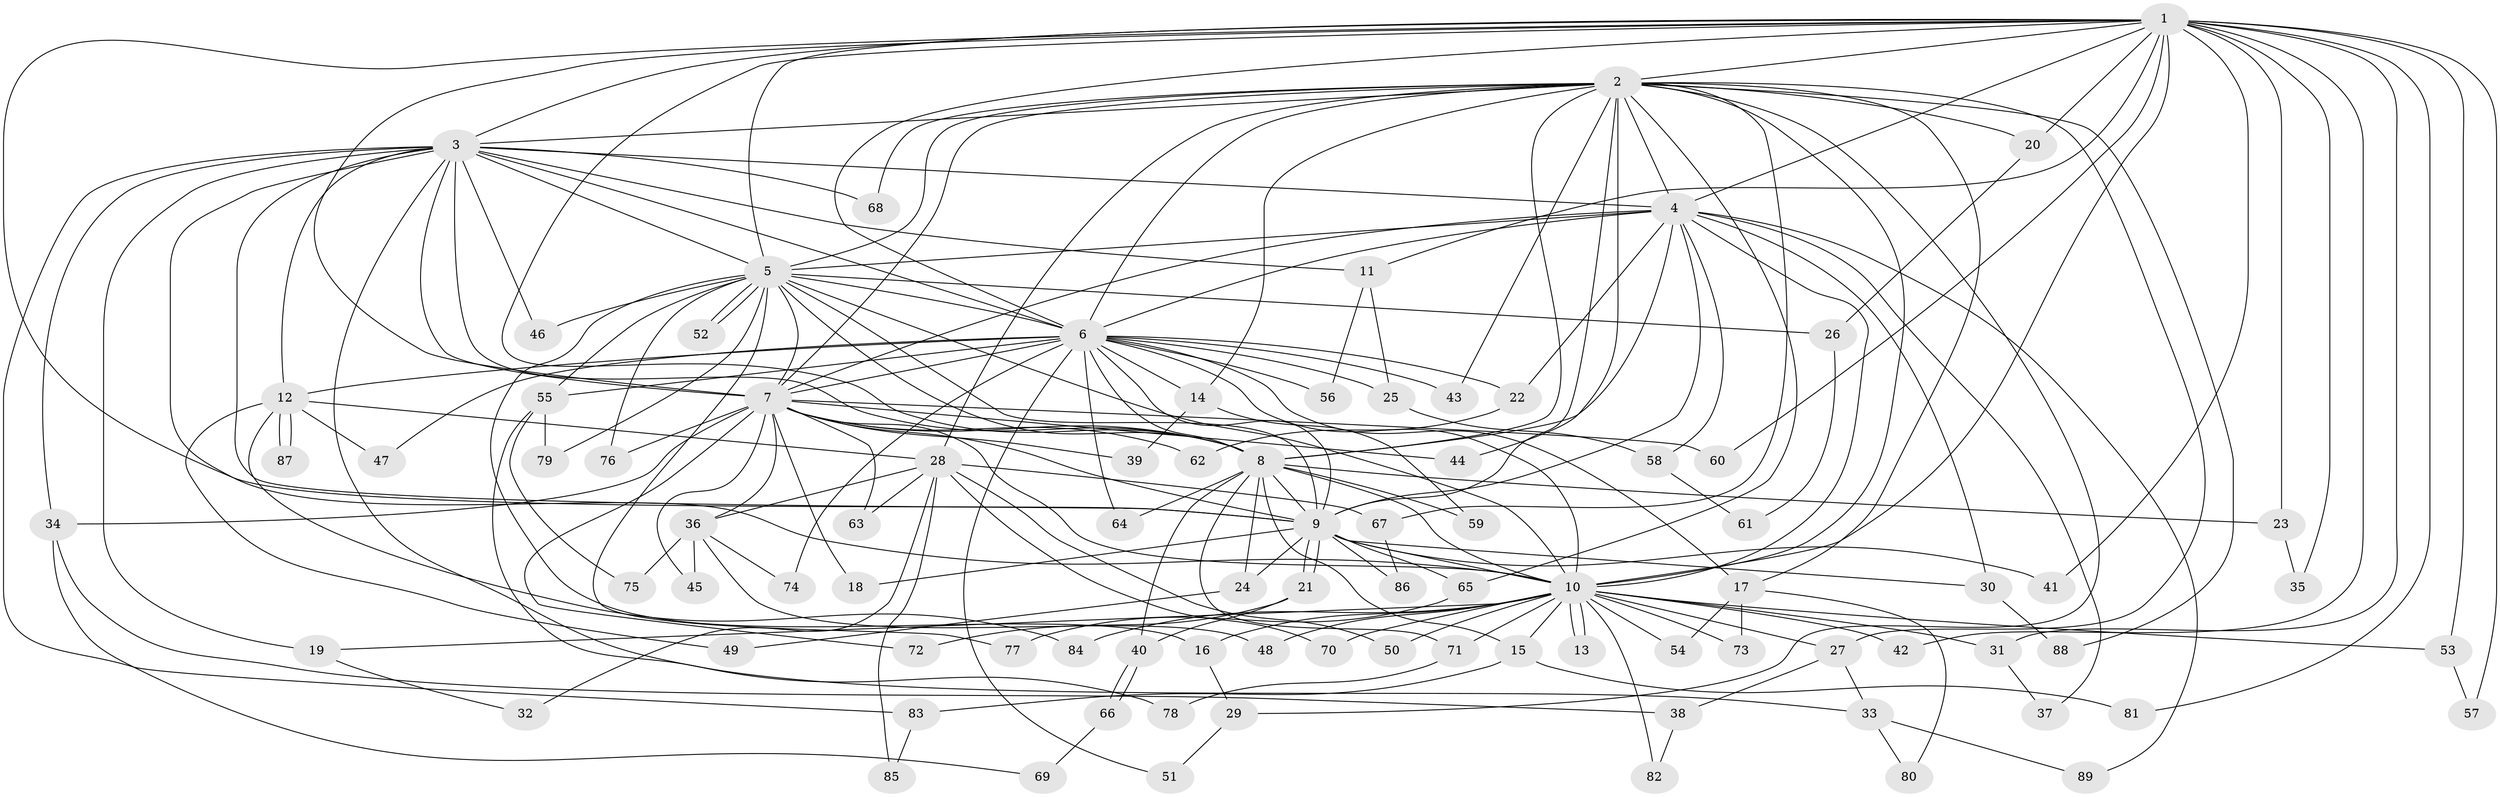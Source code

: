 // coarse degree distribution, {16: 0.043478260869565216, 25: 0.014492753623188406, 13: 0.028985507246376812, 15: 0.014492753623188406, 19: 0.014492753623188406, 17: 0.014492753623188406, 24: 0.014492753623188406, 4: 0.028985507246376812, 6: 0.014492753623188406, 2: 0.5217391304347826, 3: 0.21739130434782608, 5: 0.057971014492753624, 1: 0.014492753623188406}
// Generated by graph-tools (version 1.1) at 2025/51/02/27/25 19:51:51]
// undirected, 89 vertices, 203 edges
graph export_dot {
graph [start="1"]
  node [color=gray90,style=filled];
  1;
  2;
  3;
  4;
  5;
  6;
  7;
  8;
  9;
  10;
  11;
  12;
  13;
  14;
  15;
  16;
  17;
  18;
  19;
  20;
  21;
  22;
  23;
  24;
  25;
  26;
  27;
  28;
  29;
  30;
  31;
  32;
  33;
  34;
  35;
  36;
  37;
  38;
  39;
  40;
  41;
  42;
  43;
  44;
  45;
  46;
  47;
  48;
  49;
  50;
  51;
  52;
  53;
  54;
  55;
  56;
  57;
  58;
  59;
  60;
  61;
  62;
  63;
  64;
  65;
  66;
  67;
  68;
  69;
  70;
  71;
  72;
  73;
  74;
  75;
  76;
  77;
  78;
  79;
  80;
  81;
  82;
  83;
  84;
  85;
  86;
  87;
  88;
  89;
  1 -- 2;
  1 -- 3;
  1 -- 4;
  1 -- 5;
  1 -- 6;
  1 -- 7;
  1 -- 8;
  1 -- 9;
  1 -- 10;
  1 -- 11;
  1 -- 20;
  1 -- 23;
  1 -- 31;
  1 -- 35;
  1 -- 41;
  1 -- 42;
  1 -- 53;
  1 -- 57;
  1 -- 60;
  1 -- 81;
  2 -- 3;
  2 -- 4;
  2 -- 5;
  2 -- 6;
  2 -- 7;
  2 -- 8;
  2 -- 9;
  2 -- 10;
  2 -- 14;
  2 -- 17;
  2 -- 20;
  2 -- 27;
  2 -- 28;
  2 -- 29;
  2 -- 43;
  2 -- 44;
  2 -- 65;
  2 -- 67;
  2 -- 68;
  2 -- 88;
  3 -- 4;
  3 -- 5;
  3 -- 6;
  3 -- 7;
  3 -- 8;
  3 -- 9;
  3 -- 10;
  3 -- 11;
  3 -- 12;
  3 -- 19;
  3 -- 33;
  3 -- 34;
  3 -- 46;
  3 -- 68;
  3 -- 83;
  4 -- 5;
  4 -- 6;
  4 -- 7;
  4 -- 8;
  4 -- 9;
  4 -- 10;
  4 -- 22;
  4 -- 30;
  4 -- 37;
  4 -- 58;
  4 -- 89;
  5 -- 6;
  5 -- 7;
  5 -- 8;
  5 -- 9;
  5 -- 10;
  5 -- 16;
  5 -- 26;
  5 -- 46;
  5 -- 52;
  5 -- 52;
  5 -- 55;
  5 -- 76;
  5 -- 77;
  5 -- 79;
  6 -- 7;
  6 -- 8;
  6 -- 9;
  6 -- 10;
  6 -- 12;
  6 -- 14;
  6 -- 17;
  6 -- 22;
  6 -- 25;
  6 -- 43;
  6 -- 47;
  6 -- 51;
  6 -- 55;
  6 -- 56;
  6 -- 64;
  6 -- 74;
  7 -- 8;
  7 -- 9;
  7 -- 10;
  7 -- 18;
  7 -- 34;
  7 -- 36;
  7 -- 39;
  7 -- 44;
  7 -- 45;
  7 -- 60;
  7 -- 62;
  7 -- 63;
  7 -- 72;
  7 -- 76;
  8 -- 9;
  8 -- 10;
  8 -- 15;
  8 -- 23;
  8 -- 24;
  8 -- 40;
  8 -- 59;
  8 -- 64;
  8 -- 71;
  9 -- 10;
  9 -- 18;
  9 -- 21;
  9 -- 21;
  9 -- 24;
  9 -- 30;
  9 -- 41;
  9 -- 65;
  9 -- 86;
  10 -- 13;
  10 -- 13;
  10 -- 15;
  10 -- 16;
  10 -- 19;
  10 -- 27;
  10 -- 31;
  10 -- 42;
  10 -- 48;
  10 -- 50;
  10 -- 53;
  10 -- 54;
  10 -- 70;
  10 -- 71;
  10 -- 73;
  10 -- 82;
  10 -- 84;
  11 -- 25;
  11 -- 56;
  12 -- 28;
  12 -- 47;
  12 -- 49;
  12 -- 84;
  12 -- 87;
  12 -- 87;
  14 -- 39;
  14 -- 59;
  15 -- 81;
  15 -- 83;
  16 -- 29;
  17 -- 54;
  17 -- 73;
  17 -- 80;
  19 -- 32;
  20 -- 26;
  21 -- 40;
  21 -- 72;
  22 -- 62;
  23 -- 35;
  24 -- 49;
  25 -- 58;
  26 -- 61;
  27 -- 33;
  27 -- 38;
  28 -- 32;
  28 -- 36;
  28 -- 50;
  28 -- 63;
  28 -- 67;
  28 -- 70;
  28 -- 85;
  29 -- 51;
  30 -- 88;
  31 -- 37;
  33 -- 80;
  33 -- 89;
  34 -- 38;
  34 -- 69;
  36 -- 45;
  36 -- 48;
  36 -- 74;
  36 -- 75;
  38 -- 82;
  40 -- 66;
  40 -- 66;
  53 -- 57;
  55 -- 75;
  55 -- 78;
  55 -- 79;
  58 -- 61;
  65 -- 77;
  66 -- 69;
  67 -- 86;
  71 -- 78;
  83 -- 85;
}

